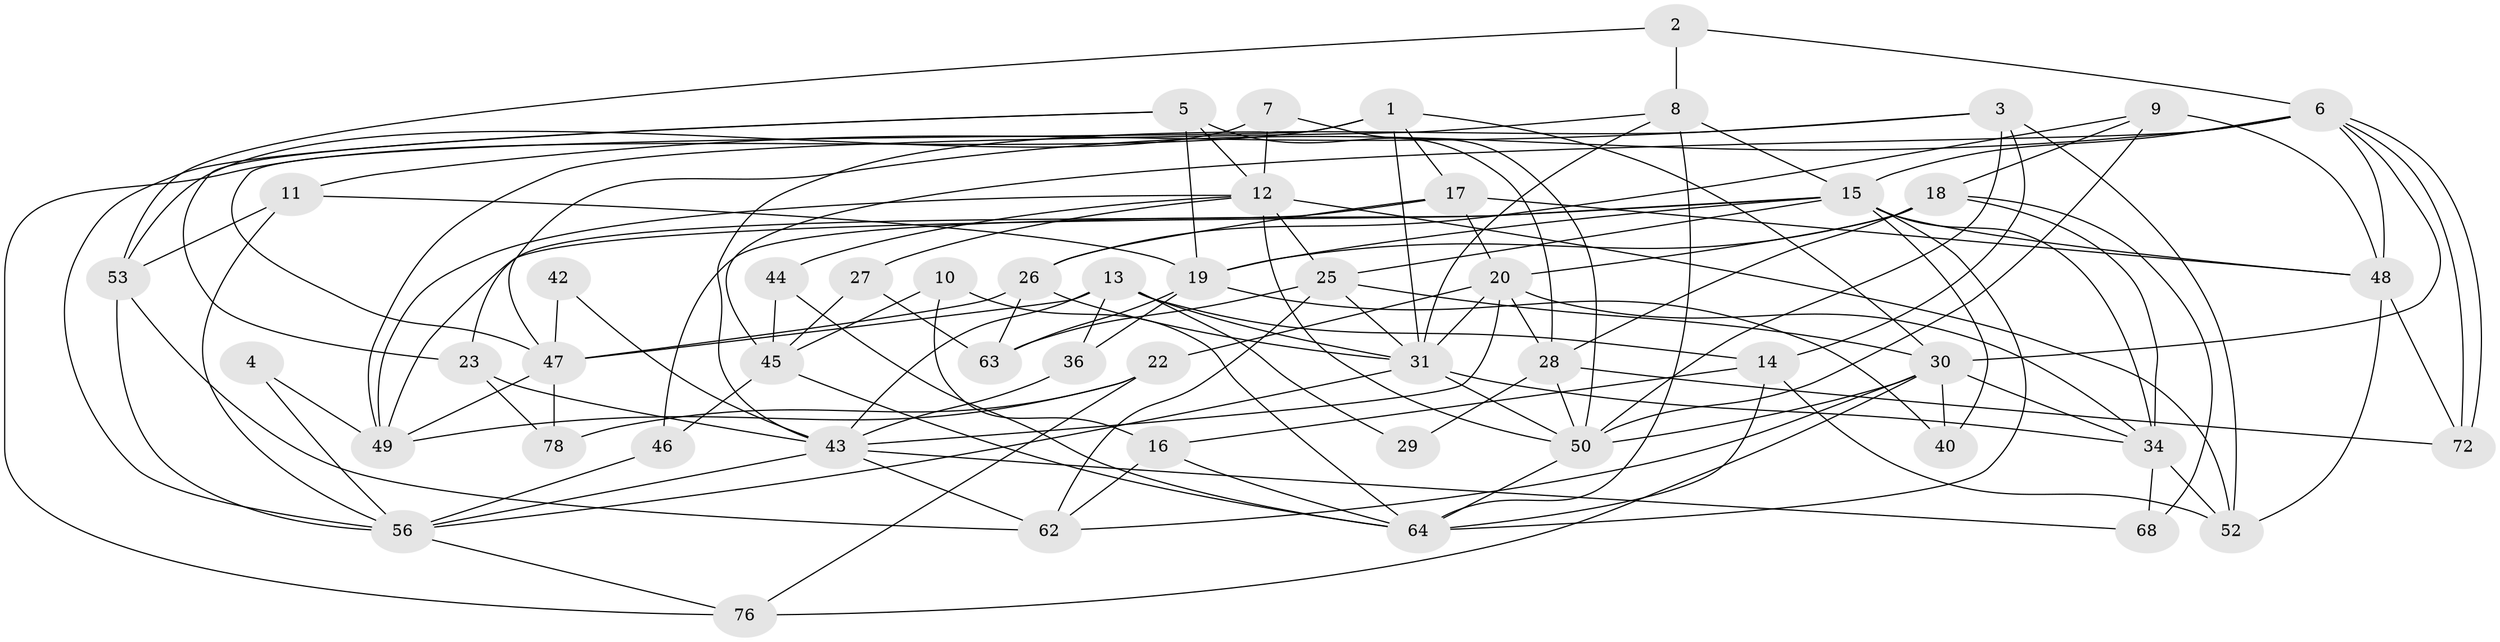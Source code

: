 // original degree distribution, {4: 0.2891566265060241, 3: 0.3253012048192771, 2: 0.08433734939759036, 7: 0.060240963855421686, 5: 0.1927710843373494, 6: 0.03614457831325301, 8: 0.012048192771084338}
// Generated by graph-tools (version 1.1) at 2025/41/03/06/25 10:41:59]
// undirected, 51 vertices, 132 edges
graph export_dot {
graph [start="1"]
  node [color=gray90,style=filled];
  1 [super="+37"];
  2 [super="+21"];
  3 [super="+58"];
  4;
  5 [super="+51"];
  6 [super="+54"];
  7;
  8 [super="+32"];
  9;
  10;
  11;
  12 [super="+82"];
  13 [super="+83"];
  14;
  15 [super="+77"];
  16 [super="+41"];
  17 [super="+60"];
  18 [super="+24"];
  19 [super="+71"];
  20 [super="+38"];
  22 [super="+35"];
  23;
  25 [super="+65"];
  26 [super="+61"];
  27;
  28 [super="+75"];
  29;
  30 [super="+33"];
  31 [super="+39"];
  34 [super="+73"];
  36;
  40;
  42;
  43 [super="+59"];
  44;
  45 [super="+80"];
  46;
  47 [super="+79"];
  48 [super="+66"];
  49;
  50 [super="+67"];
  52 [super="+74"];
  53 [super="+55"];
  56 [super="+57"];
  62 [super="+69"];
  63;
  64 [super="+70"];
  68;
  72;
  76 [super="+81"];
  78;
  1 -- 76;
  1 -- 17;
  1 -- 47;
  1 -- 31;
  1 -- 30;
  2 -- 8;
  2 -- 53;
  2 -- 6;
  3 -- 52;
  3 -- 11;
  3 -- 14;
  3 -- 50;
  3 -- 43;
  4 -- 49;
  4 -- 56;
  5 -- 28;
  5 -- 19;
  5 -- 23;
  5 -- 56;
  5 -- 12;
  6 -- 72;
  6 -- 72;
  6 -- 45;
  6 -- 47;
  6 -- 48;
  6 -- 15;
  6 -- 30;
  7 -- 50;
  7 -- 53;
  7 -- 12;
  8 -- 15;
  8 -- 64;
  8 -- 49;
  8 -- 31;
  9 -- 26;
  9 -- 18;
  9 -- 48;
  9 -- 50;
  10 -- 16;
  10 -- 45;
  10 -- 64;
  11 -- 56;
  11 -- 53;
  11 -- 19;
  12 -- 25 [weight=2];
  12 -- 27;
  12 -- 44;
  12 -- 49;
  12 -- 50;
  12 -- 52;
  13 -- 14;
  13 -- 47;
  13 -- 31;
  13 -- 29;
  13 -- 43;
  13 -- 36;
  14 -- 16;
  14 -- 52;
  14 -- 64;
  15 -- 19;
  15 -- 64;
  15 -- 34;
  15 -- 40;
  15 -- 46;
  15 -- 48;
  15 -- 49;
  15 -- 25;
  16 -- 62;
  16 -- 64;
  17 -- 23;
  17 -- 26;
  17 -- 48;
  17 -- 20;
  18 -- 19;
  18 -- 34;
  18 -- 68;
  18 -- 20;
  18 -- 28;
  19 -- 63;
  19 -- 40;
  19 -- 36;
  20 -- 22;
  20 -- 28;
  20 -- 34;
  20 -- 43;
  20 -- 31 [weight=2];
  22 -- 78;
  22 -- 49;
  22 -- 76;
  23 -- 78;
  23 -- 43;
  25 -- 63;
  25 -- 31;
  25 -- 62;
  25 -- 30;
  26 -- 63;
  26 -- 47;
  26 -- 31;
  27 -- 63;
  27 -- 45;
  28 -- 50;
  28 -- 29;
  28 -- 72;
  30 -- 62;
  30 -- 34;
  30 -- 50;
  30 -- 40;
  30 -- 76;
  31 -- 34;
  31 -- 56;
  31 -- 50;
  34 -- 68;
  34 -- 52;
  36 -- 43;
  42 -- 47;
  42 -- 43;
  43 -- 68;
  43 -- 56;
  43 -- 62;
  44 -- 64;
  44 -- 45;
  45 -- 46;
  45 -- 64;
  46 -- 56;
  47 -- 78;
  47 -- 49;
  48 -- 52;
  48 -- 72;
  50 -- 64;
  53 -- 56;
  53 -- 62;
  56 -- 76;
}
